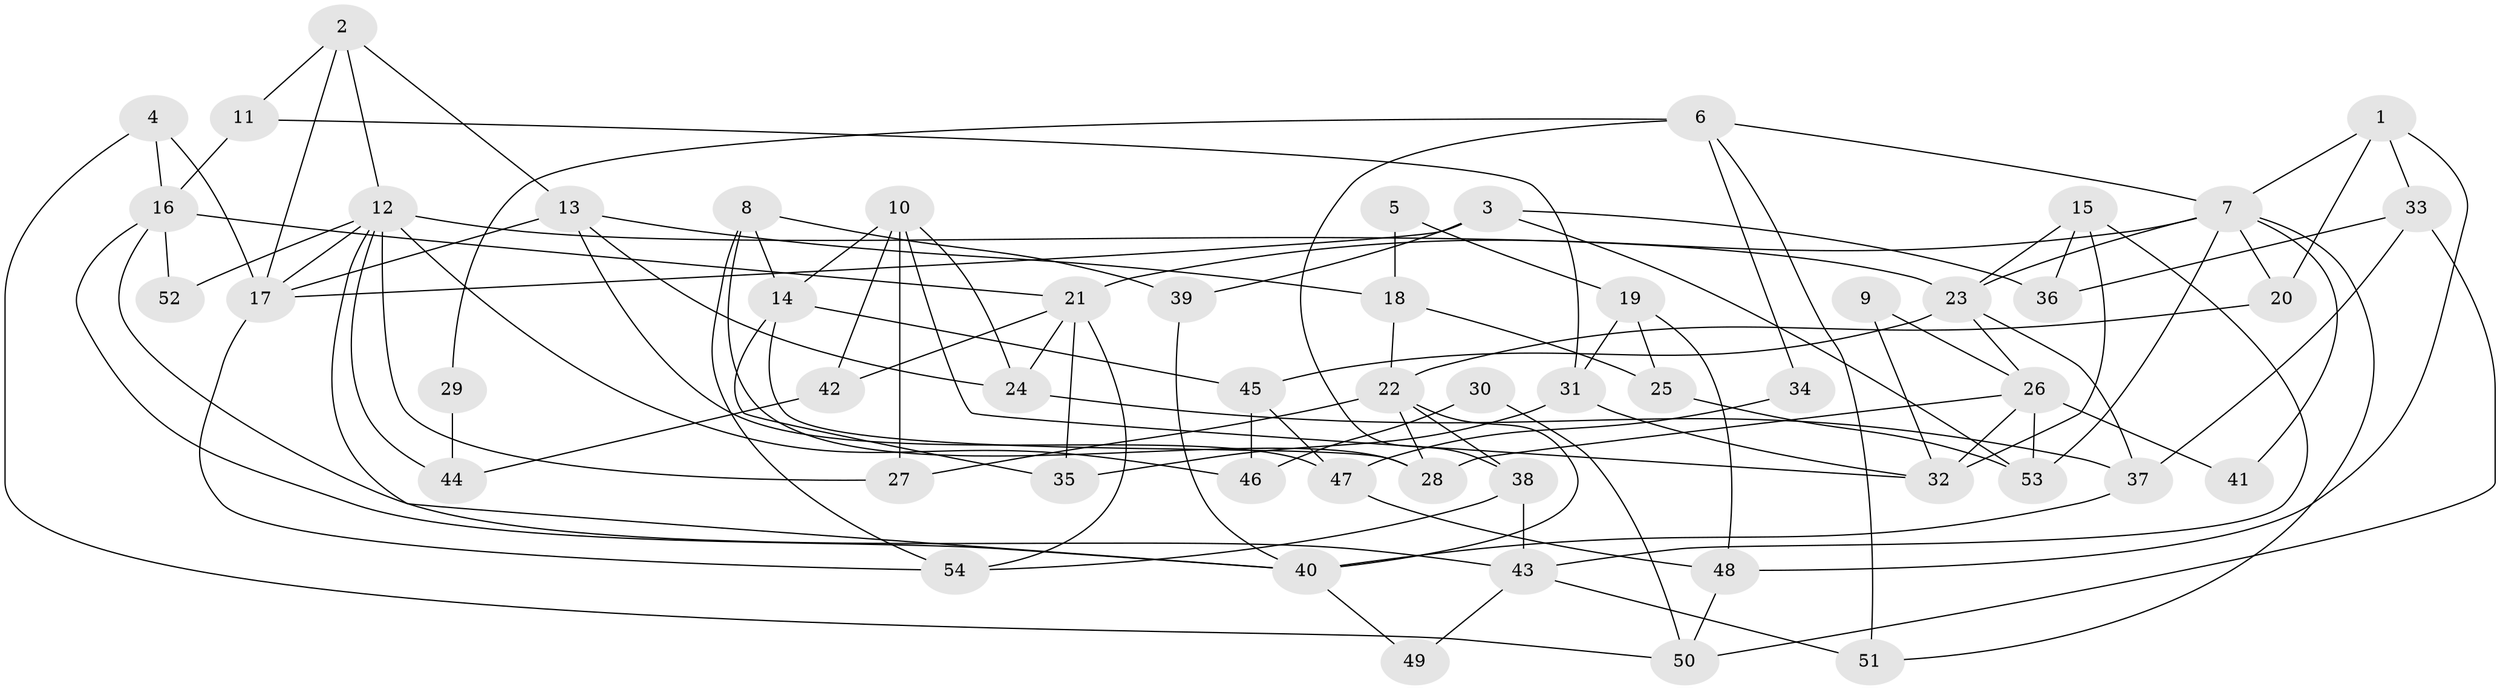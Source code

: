 // Generated by graph-tools (version 1.1) at 2025/26/03/09/25 03:26:13]
// undirected, 54 vertices, 108 edges
graph export_dot {
graph [start="1"]
  node [color=gray90,style=filled];
  1;
  2;
  3;
  4;
  5;
  6;
  7;
  8;
  9;
  10;
  11;
  12;
  13;
  14;
  15;
  16;
  17;
  18;
  19;
  20;
  21;
  22;
  23;
  24;
  25;
  26;
  27;
  28;
  29;
  30;
  31;
  32;
  33;
  34;
  35;
  36;
  37;
  38;
  39;
  40;
  41;
  42;
  43;
  44;
  45;
  46;
  47;
  48;
  49;
  50;
  51;
  52;
  53;
  54;
  1 -- 20;
  1 -- 33;
  1 -- 7;
  1 -- 48;
  2 -- 12;
  2 -- 17;
  2 -- 11;
  2 -- 13;
  3 -- 39;
  3 -- 53;
  3 -- 17;
  3 -- 36;
  4 -- 17;
  4 -- 50;
  4 -- 16;
  5 -- 19;
  5 -- 18;
  6 -- 7;
  6 -- 38;
  6 -- 29;
  6 -- 34;
  6 -- 51;
  7 -- 23;
  7 -- 20;
  7 -- 21;
  7 -- 41;
  7 -- 51;
  7 -- 53;
  8 -- 28;
  8 -- 14;
  8 -- 39;
  8 -- 54;
  9 -- 32;
  9 -- 26;
  10 -- 24;
  10 -- 32;
  10 -- 14;
  10 -- 27;
  10 -- 42;
  11 -- 16;
  11 -- 31;
  12 -- 40;
  12 -- 17;
  12 -- 23;
  12 -- 27;
  12 -- 44;
  12 -- 46;
  12 -- 52;
  13 -- 17;
  13 -- 18;
  13 -- 24;
  13 -- 47;
  14 -- 45;
  14 -- 28;
  14 -- 35;
  15 -- 43;
  15 -- 23;
  15 -- 32;
  15 -- 36;
  16 -- 40;
  16 -- 21;
  16 -- 43;
  16 -- 52;
  17 -- 54;
  18 -- 22;
  18 -- 25;
  19 -- 31;
  19 -- 25;
  19 -- 48;
  20 -- 22;
  21 -- 24;
  21 -- 35;
  21 -- 42;
  21 -- 54;
  22 -- 27;
  22 -- 38;
  22 -- 28;
  22 -- 40;
  23 -- 26;
  23 -- 37;
  23 -- 45;
  24 -- 37;
  25 -- 53;
  26 -- 28;
  26 -- 32;
  26 -- 41;
  26 -- 53;
  29 -- 44;
  30 -- 50;
  30 -- 46;
  31 -- 35;
  31 -- 32;
  33 -- 37;
  33 -- 36;
  33 -- 50;
  34 -- 47;
  37 -- 40;
  38 -- 54;
  38 -- 43;
  39 -- 40;
  40 -- 49;
  42 -- 44;
  43 -- 51;
  43 -- 49;
  45 -- 47;
  45 -- 46;
  47 -- 48;
  48 -- 50;
}
